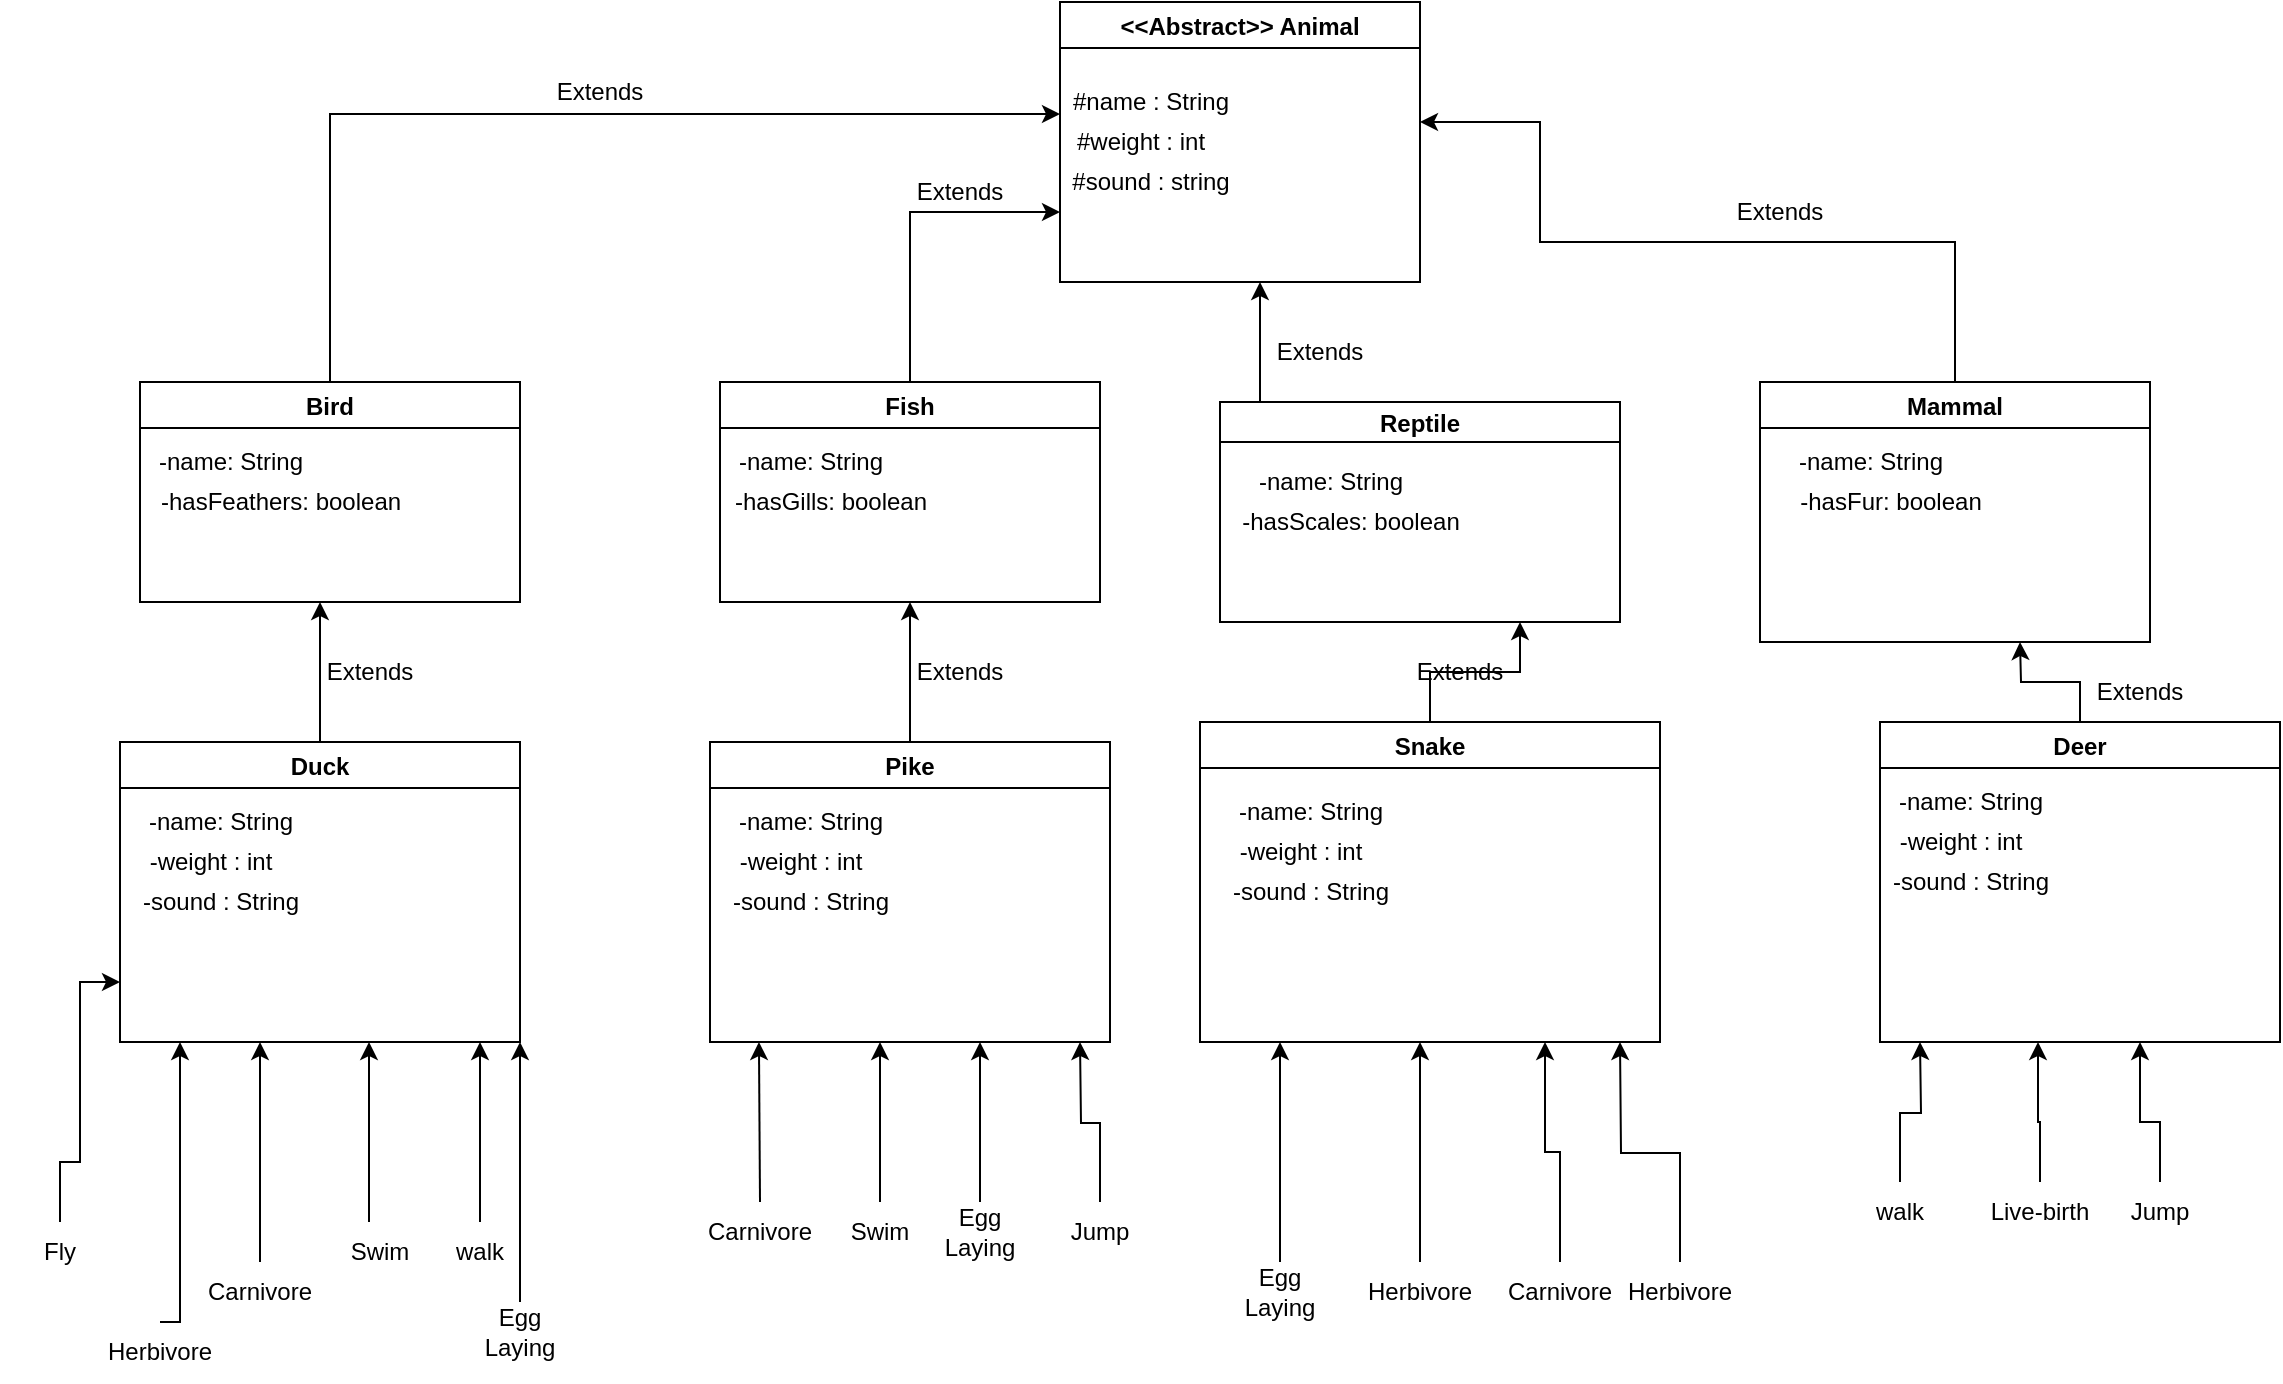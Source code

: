 <mxfile version="17.4.0" type="device"><diagram id="a1dGkQYtc3AlYq6H_Svx" name="Page-1"><mxGraphModel dx="2352" dy="794" grid="1" gridSize="10" guides="1" tooltips="1" connect="1" arrows="1" fold="1" page="1" pageScale="1" pageWidth="850" pageHeight="1100" math="0" shadow="0"><root><mxCell id="0"/><mxCell id="1" parent="0"/><mxCell id="JfvMlqr3uJA6zaf3Aqtd-28" value="&lt;&lt;Abstract&gt;&gt; Animal" style="swimlane;" vertex="1" parent="1"><mxGeometry x="150" y="10" width="180" height="140" as="geometry"/></mxCell><mxCell id="JfvMlqr3uJA6zaf3Aqtd-30" value="#name : String" style="text;html=1;align=center;verticalAlign=middle;resizable=0;points=[];autosize=1;strokeColor=none;fillColor=none;" vertex="1" parent="JfvMlqr3uJA6zaf3Aqtd-28"><mxGeometry y="40" width="90" height="20" as="geometry"/></mxCell><mxCell id="JfvMlqr3uJA6zaf3Aqtd-149" value="#weight : int" style="text;html=1;align=center;verticalAlign=middle;resizable=0;points=[];autosize=1;strokeColor=none;fillColor=none;" vertex="1" parent="JfvMlqr3uJA6zaf3Aqtd-28"><mxGeometry y="60" width="80" height="20" as="geometry"/></mxCell><mxCell id="JfvMlqr3uJA6zaf3Aqtd-150" value="#sound : string" style="text;html=1;align=center;verticalAlign=middle;resizable=0;points=[];autosize=1;strokeColor=none;fillColor=none;" vertex="1" parent="JfvMlqr3uJA6zaf3Aqtd-28"><mxGeometry y="80" width="90" height="20" as="geometry"/></mxCell><mxCell id="JfvMlqr3uJA6zaf3Aqtd-98" style="edgeStyle=orthogonalEdgeStyle;rounded=0;orthogonalLoop=1;jettySize=auto;html=1;exitX=0.5;exitY=0;exitDx=0;exitDy=0;" edge="1" parent="1" source="JfvMlqr3uJA6zaf3Aqtd-41"><mxGeometry relative="1" as="geometry"><mxPoint x="-220" y="310" as="targetPoint"/></mxGeometry></mxCell><mxCell id="JfvMlqr3uJA6zaf3Aqtd-41" value="Duck" style="swimlane;" vertex="1" parent="1"><mxGeometry x="-320" y="380" width="200" height="150" as="geometry"/></mxCell><mxCell id="JfvMlqr3uJA6zaf3Aqtd-162" value="-name: String" style="text;html=1;align=center;verticalAlign=middle;resizable=0;points=[];autosize=1;strokeColor=none;fillColor=none;" vertex="1" parent="JfvMlqr3uJA6zaf3Aqtd-41"><mxGeometry x="5" y="30" width="90" height="20" as="geometry"/></mxCell><mxCell id="JfvMlqr3uJA6zaf3Aqtd-168" value="-sound : String" style="text;html=1;align=center;verticalAlign=middle;resizable=0;points=[];autosize=1;strokeColor=none;fillColor=none;" vertex="1" parent="JfvMlqr3uJA6zaf3Aqtd-41"><mxGeometry x="5" y="70" width="90" height="20" as="geometry"/></mxCell><mxCell id="JfvMlqr3uJA6zaf3Aqtd-97" style="edgeStyle=orthogonalEdgeStyle;rounded=0;orthogonalLoop=1;jettySize=auto;html=1;exitX=0.5;exitY=0;exitDx=0;exitDy=0;entryX=0.5;entryY=1;entryDx=0;entryDy=0;" edge="1" parent="1" source="JfvMlqr3uJA6zaf3Aqtd-42" target="JfvMlqr3uJA6zaf3Aqtd-47"><mxGeometry relative="1" as="geometry"/></mxCell><mxCell id="JfvMlqr3uJA6zaf3Aqtd-42" value="Pike" style="swimlane;" vertex="1" parent="1"><mxGeometry x="-25" y="380" width="200" height="150" as="geometry"/></mxCell><mxCell id="JfvMlqr3uJA6zaf3Aqtd-163" value="-name: String" style="text;html=1;align=center;verticalAlign=middle;resizable=0;points=[];autosize=1;strokeColor=none;fillColor=none;" vertex="1" parent="JfvMlqr3uJA6zaf3Aqtd-42"><mxGeometry x="5" y="30" width="90" height="20" as="geometry"/></mxCell><mxCell id="JfvMlqr3uJA6zaf3Aqtd-171" value="-weight : int" style="text;html=1;align=center;verticalAlign=middle;resizable=0;points=[];autosize=1;strokeColor=none;fillColor=none;" vertex="1" parent="JfvMlqr3uJA6zaf3Aqtd-42"><mxGeometry x="5" y="50" width="80" height="20" as="geometry"/></mxCell><mxCell id="JfvMlqr3uJA6zaf3Aqtd-174" value="-sound : String" style="text;html=1;align=center;verticalAlign=middle;resizable=0;points=[];autosize=1;strokeColor=none;fillColor=none;" vertex="1" parent="JfvMlqr3uJA6zaf3Aqtd-42"><mxGeometry x="5" y="70" width="90" height="20" as="geometry"/></mxCell><mxCell id="JfvMlqr3uJA6zaf3Aqtd-185" style="edgeStyle=orthogonalEdgeStyle;rounded=0;orthogonalLoop=1;jettySize=auto;html=1;entryX=0.75;entryY=1;entryDx=0;entryDy=0;" edge="1" parent="1" source="JfvMlqr3uJA6zaf3Aqtd-45" target="JfvMlqr3uJA6zaf3Aqtd-49"><mxGeometry relative="1" as="geometry"/></mxCell><mxCell id="JfvMlqr3uJA6zaf3Aqtd-45" value="Snake" style="swimlane;" vertex="1" parent="1"><mxGeometry x="220" y="370" width="230" height="160" as="geometry"/></mxCell><mxCell id="JfvMlqr3uJA6zaf3Aqtd-164" value="-name: String" style="text;html=1;align=center;verticalAlign=middle;resizable=0;points=[];autosize=1;strokeColor=none;fillColor=none;" vertex="1" parent="JfvMlqr3uJA6zaf3Aqtd-45"><mxGeometry x="10" y="35" width="90" height="20" as="geometry"/></mxCell><mxCell id="JfvMlqr3uJA6zaf3Aqtd-172" value="-weight : int" style="text;html=1;align=center;verticalAlign=middle;resizable=0;points=[];autosize=1;strokeColor=none;fillColor=none;" vertex="1" parent="JfvMlqr3uJA6zaf3Aqtd-45"><mxGeometry x="10" y="55" width="80" height="20" as="geometry"/></mxCell><mxCell id="JfvMlqr3uJA6zaf3Aqtd-175" value="-sound : String" style="text;html=1;align=center;verticalAlign=middle;resizable=0;points=[];autosize=1;strokeColor=none;fillColor=none;" vertex="1" parent="JfvMlqr3uJA6zaf3Aqtd-45"><mxGeometry x="10" y="75" width="90" height="20" as="geometry"/></mxCell><mxCell id="JfvMlqr3uJA6zaf3Aqtd-83" style="edgeStyle=orthogonalEdgeStyle;rounded=0;orthogonalLoop=1;jettySize=auto;html=1;exitX=0.5;exitY=0;exitDx=0;exitDy=0;entryX=0;entryY=0.8;entryDx=0;entryDy=0;entryPerimeter=0;" edge="1" parent="1" source="JfvMlqr3uJA6zaf3Aqtd-46" target="JfvMlqr3uJA6zaf3Aqtd-30"><mxGeometry relative="1" as="geometry"/></mxCell><mxCell id="JfvMlqr3uJA6zaf3Aqtd-46" value="Bird" style="swimlane;" vertex="1" parent="1"><mxGeometry x="-310" y="200" width="190" height="110" as="geometry"/></mxCell><mxCell id="JfvMlqr3uJA6zaf3Aqtd-151" value="-name: String" style="text;html=1;align=center;verticalAlign=middle;resizable=0;points=[];autosize=1;strokeColor=none;fillColor=none;" vertex="1" parent="JfvMlqr3uJA6zaf3Aqtd-46"><mxGeometry y="30" width="90" height="20" as="geometry"/></mxCell><mxCell id="JfvMlqr3uJA6zaf3Aqtd-157" value="-hasFeathers: boolean" style="text;html=1;align=center;verticalAlign=middle;resizable=0;points=[];autosize=1;strokeColor=none;fillColor=none;" vertex="1" parent="JfvMlqr3uJA6zaf3Aqtd-46"><mxGeometry y="50" width="140" height="20" as="geometry"/></mxCell><mxCell id="JfvMlqr3uJA6zaf3Aqtd-84" style="edgeStyle=orthogonalEdgeStyle;rounded=0;orthogonalLoop=1;jettySize=auto;html=1;entryX=0;entryY=0.75;entryDx=0;entryDy=0;" edge="1" parent="1" source="JfvMlqr3uJA6zaf3Aqtd-47" target="JfvMlqr3uJA6zaf3Aqtd-28"><mxGeometry relative="1" as="geometry"/></mxCell><mxCell id="JfvMlqr3uJA6zaf3Aqtd-47" value="Fish" style="swimlane;" vertex="1" parent="1"><mxGeometry x="-20" y="200" width="190" height="110" as="geometry"/></mxCell><mxCell id="JfvMlqr3uJA6zaf3Aqtd-152" value="-name: String" style="text;html=1;align=center;verticalAlign=middle;resizable=0;points=[];autosize=1;strokeColor=none;fillColor=none;" vertex="1" parent="JfvMlqr3uJA6zaf3Aqtd-47"><mxGeometry y="30" width="90" height="20" as="geometry"/></mxCell><mxCell id="JfvMlqr3uJA6zaf3Aqtd-158" value="-hasGills: boolean" style="text;html=1;align=center;verticalAlign=middle;resizable=0;points=[];autosize=1;strokeColor=none;fillColor=none;" vertex="1" parent="JfvMlqr3uJA6zaf3Aqtd-47"><mxGeometry y="50" width="110" height="20" as="geometry"/></mxCell><mxCell id="JfvMlqr3uJA6zaf3Aqtd-187" style="edgeStyle=orthogonalEdgeStyle;rounded=0;orthogonalLoop=1;jettySize=auto;html=1;" edge="1" parent="1" source="JfvMlqr3uJA6zaf3Aqtd-48"><mxGeometry relative="1" as="geometry"><mxPoint x="330" y="70" as="targetPoint"/><Array as="points"><mxPoint x="598" y="130"/><mxPoint x="390" y="130"/><mxPoint x="390" y="70"/></Array></mxGeometry></mxCell><mxCell id="JfvMlqr3uJA6zaf3Aqtd-48" value="Mammal" style="swimlane;" vertex="1" parent="1"><mxGeometry x="500" y="200" width="195" height="130" as="geometry"/></mxCell><mxCell id="JfvMlqr3uJA6zaf3Aqtd-153" value="-name: String" style="text;html=1;align=center;verticalAlign=middle;resizable=0;points=[];autosize=1;strokeColor=none;fillColor=none;" vertex="1" parent="JfvMlqr3uJA6zaf3Aqtd-48"><mxGeometry x="10" y="30" width="90" height="20" as="geometry"/></mxCell><mxCell id="JfvMlqr3uJA6zaf3Aqtd-160" value="-hasFur: boolean" style="text;html=1;align=center;verticalAlign=middle;resizable=0;points=[];autosize=1;strokeColor=none;fillColor=none;" vertex="1" parent="JfvMlqr3uJA6zaf3Aqtd-48"><mxGeometry x="10" y="50" width="110" height="20" as="geometry"/></mxCell><mxCell id="JfvMlqr3uJA6zaf3Aqtd-77" value="" style="edgeStyle=segmentEdgeStyle;endArrow=classic;html=1;rounded=0;exitX=0.5;exitY=0;exitDx=0;exitDy=0;" edge="1" parent="1" source="JfvMlqr3uJA6zaf3Aqtd-78"><mxGeometry width="50" height="50" relative="1" as="geometry"><mxPoint x="-290" y="620" as="sourcePoint"/><mxPoint x="-290" y="530" as="targetPoint"/></mxGeometry></mxCell><mxCell id="JfvMlqr3uJA6zaf3Aqtd-78" value="Herbivore" style="text;html=1;strokeColor=none;fillColor=none;align=center;verticalAlign=middle;whiteSpace=wrap;rounded=0;" vertex="1" parent="1"><mxGeometry x="-330" y="670" width="60" height="30" as="geometry"/></mxCell><mxCell id="JfvMlqr3uJA6zaf3Aqtd-90" value="Extends" style="text;html=1;strokeColor=none;fillColor=none;align=center;verticalAlign=middle;whiteSpace=wrap;rounded=0;" vertex="1" parent="1"><mxGeometry x="-110" y="40" width="60" height="30" as="geometry"/></mxCell><mxCell id="JfvMlqr3uJA6zaf3Aqtd-91" value="Extends" style="text;html=1;strokeColor=none;fillColor=none;align=center;verticalAlign=middle;whiteSpace=wrap;rounded=0;" vertex="1" parent="1"><mxGeometry x="70" y="90" width="60" height="30" as="geometry"/></mxCell><mxCell id="JfvMlqr3uJA6zaf3Aqtd-92" value="Extends" style="text;html=1;strokeColor=none;fillColor=none;align=center;verticalAlign=middle;whiteSpace=wrap;rounded=0;" vertex="1" parent="1"><mxGeometry x="250" y="170" width="60" height="30" as="geometry"/></mxCell><mxCell id="JfvMlqr3uJA6zaf3Aqtd-93" value="Extends" style="text;html=1;strokeColor=none;fillColor=none;align=center;verticalAlign=middle;whiteSpace=wrap;rounded=0;" vertex="1" parent="1"><mxGeometry x="480" y="100" width="60" height="30" as="geometry"/></mxCell><mxCell id="JfvMlqr3uJA6zaf3Aqtd-103" value="Extends" style="text;html=1;strokeColor=none;fillColor=none;align=center;verticalAlign=middle;whiteSpace=wrap;rounded=0;" vertex="1" parent="1"><mxGeometry x="-225" y="330" width="60" height="30" as="geometry"/></mxCell><mxCell id="JfvMlqr3uJA6zaf3Aqtd-104" value="Extends" style="text;html=1;strokeColor=none;fillColor=none;align=center;verticalAlign=middle;whiteSpace=wrap;rounded=0;" vertex="1" parent="1"><mxGeometry x="70" y="330" width="60" height="30" as="geometry"/></mxCell><mxCell id="JfvMlqr3uJA6zaf3Aqtd-105" value="Extends" style="text;html=1;strokeColor=none;fillColor=none;align=center;verticalAlign=middle;whiteSpace=wrap;rounded=0;" vertex="1" parent="1"><mxGeometry x="320" y="330" width="60" height="30" as="geometry"/></mxCell><mxCell id="JfvMlqr3uJA6zaf3Aqtd-106" value="Extends" style="text;html=1;strokeColor=none;fillColor=none;align=center;verticalAlign=middle;whiteSpace=wrap;rounded=0;" vertex="1" parent="1"><mxGeometry x="660" y="340" width="60" height="30" as="geometry"/></mxCell><mxCell id="JfvMlqr3uJA6zaf3Aqtd-108" value="" style="edgeStyle=segmentEdgeStyle;endArrow=classic;html=1;rounded=0;exitX=0.5;exitY=0;exitDx=0;exitDy=0;" edge="1" parent="1" source="JfvMlqr3uJA6zaf3Aqtd-110"><mxGeometry width="50" height="50" relative="1" as="geometry"><mxPoint x="-250" y="620" as="sourcePoint"/><mxPoint x="-250" y="530" as="targetPoint"/></mxGeometry></mxCell><mxCell id="JfvMlqr3uJA6zaf3Aqtd-110" value="Carnivore" style="text;html=1;strokeColor=none;fillColor=none;align=center;verticalAlign=middle;whiteSpace=wrap;rounded=0;" vertex="1" parent="1"><mxGeometry x="-280" y="640" width="60" height="30" as="geometry"/></mxCell><mxCell id="JfvMlqr3uJA6zaf3Aqtd-112" value="" style="edgeStyle=segmentEdgeStyle;endArrow=classic;html=1;rounded=0;" edge="1" parent="1"><mxGeometry width="50" height="50" relative="1" as="geometry"><mxPoint x="-195.5" y="620" as="sourcePoint"/><mxPoint x="-195.5" y="530" as="targetPoint"/></mxGeometry></mxCell><mxCell id="JfvMlqr3uJA6zaf3Aqtd-114" value="Swim" style="text;html=1;strokeColor=none;fillColor=none;align=center;verticalAlign=middle;whiteSpace=wrap;rounded=0;" vertex="1" parent="1"><mxGeometry x="-220" y="620" width="60" height="30" as="geometry"/></mxCell><mxCell id="JfvMlqr3uJA6zaf3Aqtd-115" value="" style="edgeStyle=segmentEdgeStyle;endArrow=classic;html=1;rounded=0;" edge="1" parent="1"><mxGeometry width="50" height="50" relative="1" as="geometry"><mxPoint x="-140" y="620" as="sourcePoint"/><mxPoint x="-140" y="530" as="targetPoint"/><Array as="points"><mxPoint x="-139.5" y="570"/><mxPoint x="-139.5" y="570"/></Array></mxGeometry></mxCell><mxCell id="JfvMlqr3uJA6zaf3Aqtd-116" value="walk" style="text;html=1;strokeColor=none;fillColor=none;align=center;verticalAlign=middle;whiteSpace=wrap;rounded=0;" vertex="1" parent="1"><mxGeometry x="-170" y="620" width="60" height="30" as="geometry"/></mxCell><mxCell id="JfvMlqr3uJA6zaf3Aqtd-117" value="" style="edgeStyle=segmentEdgeStyle;endArrow=classic;html=1;rounded=0;" edge="1" parent="1"><mxGeometry width="50" height="50" relative="1" as="geometry"><mxPoint x="-350" y="620" as="sourcePoint"/><mxPoint x="-320" y="500" as="targetPoint"/><Array as="points"><mxPoint x="-350" y="590"/><mxPoint x="-340" y="590"/><mxPoint x="-340" y="500"/></Array></mxGeometry></mxCell><mxCell id="JfvMlqr3uJA6zaf3Aqtd-118" value="Fly" style="text;html=1;strokeColor=none;fillColor=none;align=center;verticalAlign=middle;whiteSpace=wrap;rounded=0;" vertex="1" parent="1"><mxGeometry x="-380" y="620" width="60" height="30" as="geometry"/></mxCell><mxCell id="JfvMlqr3uJA6zaf3Aqtd-121" style="edgeStyle=orthogonalEdgeStyle;rounded=0;orthogonalLoop=1;jettySize=auto;html=1;exitX=0.5;exitY=0;exitDx=0;exitDy=0;entryX=1;entryY=1;entryDx=0;entryDy=0;" edge="1" parent="1" source="JfvMlqr3uJA6zaf3Aqtd-120" target="JfvMlqr3uJA6zaf3Aqtd-41"><mxGeometry relative="1" as="geometry"/></mxCell><mxCell id="JfvMlqr3uJA6zaf3Aqtd-120" value="Egg Laying" style="text;html=1;strokeColor=none;fillColor=none;align=center;verticalAlign=middle;whiteSpace=wrap;rounded=0;" vertex="1" parent="1"><mxGeometry x="-150" y="660" width="60" height="30" as="geometry"/></mxCell><mxCell id="JfvMlqr3uJA6zaf3Aqtd-126" style="edgeStyle=orthogonalEdgeStyle;rounded=0;orthogonalLoop=1;jettySize=auto;html=1;exitX=0.5;exitY=0;exitDx=0;exitDy=0;" edge="1" parent="1" source="JfvMlqr3uJA6zaf3Aqtd-122"><mxGeometry relative="1" as="geometry"><mxPoint x="-0.529" y="530.0" as="targetPoint"/></mxGeometry></mxCell><mxCell id="JfvMlqr3uJA6zaf3Aqtd-122" value="Carnivore" style="text;html=1;strokeColor=none;fillColor=none;align=center;verticalAlign=middle;whiteSpace=wrap;rounded=0;" vertex="1" parent="1"><mxGeometry x="-30" y="610" width="60" height="30" as="geometry"/></mxCell><mxCell id="JfvMlqr3uJA6zaf3Aqtd-127" style="edgeStyle=orthogonalEdgeStyle;rounded=0;orthogonalLoop=1;jettySize=auto;html=1;" edge="1" parent="1" source="JfvMlqr3uJA6zaf3Aqtd-123"><mxGeometry relative="1" as="geometry"><mxPoint x="60" y="530.0" as="targetPoint"/></mxGeometry></mxCell><mxCell id="JfvMlqr3uJA6zaf3Aqtd-123" value="Swim" style="text;html=1;strokeColor=none;fillColor=none;align=center;verticalAlign=middle;whiteSpace=wrap;rounded=0;" vertex="1" parent="1"><mxGeometry x="30" y="610" width="60" height="30" as="geometry"/></mxCell><mxCell id="JfvMlqr3uJA6zaf3Aqtd-128" style="edgeStyle=orthogonalEdgeStyle;rounded=0;orthogonalLoop=1;jettySize=auto;html=1;" edge="1" parent="1" source="JfvMlqr3uJA6zaf3Aqtd-124"><mxGeometry relative="1" as="geometry"><mxPoint x="110" y="530.0" as="targetPoint"/></mxGeometry></mxCell><mxCell id="JfvMlqr3uJA6zaf3Aqtd-124" value="Egg Laying" style="text;html=1;strokeColor=none;fillColor=none;align=center;verticalAlign=middle;whiteSpace=wrap;rounded=0;" vertex="1" parent="1"><mxGeometry x="80" y="610" width="60" height="30" as="geometry"/></mxCell><mxCell id="JfvMlqr3uJA6zaf3Aqtd-129" style="edgeStyle=orthogonalEdgeStyle;rounded=0;orthogonalLoop=1;jettySize=auto;html=1;" edge="1" parent="1" source="JfvMlqr3uJA6zaf3Aqtd-125"><mxGeometry relative="1" as="geometry"><mxPoint x="160" y="530.0" as="targetPoint"/></mxGeometry></mxCell><mxCell id="JfvMlqr3uJA6zaf3Aqtd-125" value="Jump" style="text;html=1;strokeColor=none;fillColor=none;align=center;verticalAlign=middle;whiteSpace=wrap;rounded=0;" vertex="1" parent="1"><mxGeometry x="140" y="610" width="60" height="30" as="geometry"/></mxCell><mxCell id="JfvMlqr3uJA6zaf3Aqtd-134" style="edgeStyle=orthogonalEdgeStyle;rounded=0;orthogonalLoop=1;jettySize=auto;html=1;exitX=0.5;exitY=0;exitDx=0;exitDy=0;" edge="1" parent="1" source="JfvMlqr3uJA6zaf3Aqtd-130"><mxGeometry relative="1" as="geometry"><mxPoint x="430" y="530" as="targetPoint"/></mxGeometry></mxCell><mxCell id="JfvMlqr3uJA6zaf3Aqtd-130" value="Herbivore" style="text;html=1;strokeColor=none;fillColor=none;align=center;verticalAlign=middle;whiteSpace=wrap;rounded=0;" vertex="1" parent="1"><mxGeometry x="430" y="640" width="60" height="30" as="geometry"/></mxCell><mxCell id="JfvMlqr3uJA6zaf3Aqtd-135" style="edgeStyle=orthogonalEdgeStyle;rounded=0;orthogonalLoop=1;jettySize=auto;html=1;exitX=0.5;exitY=0;exitDx=0;exitDy=0;" edge="1" parent="1" source="JfvMlqr3uJA6zaf3Aqtd-131"><mxGeometry relative="1" as="geometry"><mxPoint x="580" y="530" as="targetPoint"/></mxGeometry></mxCell><mxCell id="JfvMlqr3uJA6zaf3Aqtd-131" value="walk" style="text;html=1;strokeColor=none;fillColor=none;align=center;verticalAlign=middle;whiteSpace=wrap;rounded=0;" vertex="1" parent="1"><mxGeometry x="540" y="600" width="60" height="30" as="geometry"/></mxCell><mxCell id="JfvMlqr3uJA6zaf3Aqtd-137" style="edgeStyle=orthogonalEdgeStyle;rounded=0;orthogonalLoop=1;jettySize=auto;html=1;exitX=0.5;exitY=0;exitDx=0;exitDy=0;" edge="1" parent="1" source="JfvMlqr3uJA6zaf3Aqtd-132"><mxGeometry relative="1" as="geometry"><mxPoint x="639" y="530" as="targetPoint"/><Array as="points"><mxPoint x="640" y="570"/></Array></mxGeometry></mxCell><mxCell id="JfvMlqr3uJA6zaf3Aqtd-132" value="Live-birth" style="text;html=1;strokeColor=none;fillColor=none;align=center;verticalAlign=middle;whiteSpace=wrap;rounded=0;" vertex="1" parent="1"><mxGeometry x="610" y="600" width="60" height="30" as="geometry"/></mxCell><mxCell id="JfvMlqr3uJA6zaf3Aqtd-138" style="edgeStyle=orthogonalEdgeStyle;rounded=0;orthogonalLoop=1;jettySize=auto;html=1;exitX=0.5;exitY=0;exitDx=0;exitDy=0;" edge="1" parent="1" source="JfvMlqr3uJA6zaf3Aqtd-133"><mxGeometry relative="1" as="geometry"><mxPoint x="690" y="530" as="targetPoint"/><Array as="points"><mxPoint x="700" y="570"/><mxPoint x="690" y="570"/></Array></mxGeometry></mxCell><mxCell id="JfvMlqr3uJA6zaf3Aqtd-133" value="Jump" style="text;html=1;strokeColor=none;fillColor=none;align=center;verticalAlign=middle;whiteSpace=wrap;rounded=0;" vertex="1" parent="1"><mxGeometry x="670" y="600" width="60" height="30" as="geometry"/></mxCell><mxCell id="JfvMlqr3uJA6zaf3Aqtd-143" style="edgeStyle=orthogonalEdgeStyle;rounded=0;orthogonalLoop=1;jettySize=auto;html=1;exitX=0.5;exitY=0;exitDx=0;exitDy=0;" edge="1" parent="1" source="JfvMlqr3uJA6zaf3Aqtd-139"><mxGeometry relative="1" as="geometry"><mxPoint x="260" y="530" as="targetPoint"/></mxGeometry></mxCell><mxCell id="JfvMlqr3uJA6zaf3Aqtd-139" value="Egg Laying" style="text;html=1;strokeColor=none;fillColor=none;align=center;verticalAlign=middle;whiteSpace=wrap;rounded=0;" vertex="1" parent="1"><mxGeometry x="230" y="640" width="60" height="30" as="geometry"/></mxCell><mxCell id="JfvMlqr3uJA6zaf3Aqtd-145" style="edgeStyle=orthogonalEdgeStyle;rounded=0;orthogonalLoop=1;jettySize=auto;html=1;exitX=0.5;exitY=0;exitDx=0;exitDy=0;" edge="1" parent="1" source="JfvMlqr3uJA6zaf3Aqtd-144"><mxGeometry relative="1" as="geometry"><mxPoint x="330" y="530" as="targetPoint"/></mxGeometry></mxCell><mxCell id="JfvMlqr3uJA6zaf3Aqtd-144" value="Herbivore" style="text;html=1;strokeColor=none;fillColor=none;align=center;verticalAlign=middle;whiteSpace=wrap;rounded=0;" vertex="1" parent="1"><mxGeometry x="300" y="640" width="60" height="30" as="geometry"/></mxCell><mxCell id="JfvMlqr3uJA6zaf3Aqtd-147" style="edgeStyle=orthogonalEdgeStyle;rounded=0;orthogonalLoop=1;jettySize=auto;html=1;entryX=0.75;entryY=1;entryDx=0;entryDy=0;" edge="1" parent="1" source="JfvMlqr3uJA6zaf3Aqtd-146" target="JfvMlqr3uJA6zaf3Aqtd-45"><mxGeometry relative="1" as="geometry"><mxPoint x="400" y="570" as="targetPoint"/></mxGeometry></mxCell><mxCell id="JfvMlqr3uJA6zaf3Aqtd-146" value="Carnivore" style="text;html=1;strokeColor=none;fillColor=none;align=center;verticalAlign=middle;whiteSpace=wrap;rounded=0;" vertex="1" parent="1"><mxGeometry x="370" y="640" width="60" height="30" as="geometry"/></mxCell><mxCell id="JfvMlqr3uJA6zaf3Aqtd-170" value="-weight : int" style="text;html=1;align=center;verticalAlign=middle;resizable=0;points=[];autosize=1;strokeColor=none;fillColor=none;" vertex="1" parent="1"><mxGeometry x="-315" y="430" width="80" height="20" as="geometry"/></mxCell><mxCell id="JfvMlqr3uJA6zaf3Aqtd-186" style="edgeStyle=orthogonalEdgeStyle;rounded=0;orthogonalLoop=1;jettySize=auto;html=1;" edge="1" parent="1" source="JfvMlqr3uJA6zaf3Aqtd-44"><mxGeometry relative="1" as="geometry"><mxPoint x="630" y="330" as="targetPoint"/></mxGeometry></mxCell><mxCell id="JfvMlqr3uJA6zaf3Aqtd-44" value="Deer" style="swimlane;" vertex="1" parent="1"><mxGeometry x="560" y="370" width="200" height="160" as="geometry"/></mxCell><mxCell id="JfvMlqr3uJA6zaf3Aqtd-165" value="-name: String" style="text;html=1;align=center;verticalAlign=middle;resizable=0;points=[];autosize=1;strokeColor=none;fillColor=none;" vertex="1" parent="JfvMlqr3uJA6zaf3Aqtd-44"><mxGeometry y="30" width="90" height="20" as="geometry"/></mxCell><mxCell id="JfvMlqr3uJA6zaf3Aqtd-173" value="-weight : int" style="text;html=1;align=center;verticalAlign=middle;resizable=0;points=[];autosize=1;strokeColor=none;fillColor=none;" vertex="1" parent="JfvMlqr3uJA6zaf3Aqtd-44"><mxGeometry y="50" width="80" height="20" as="geometry"/></mxCell><mxCell id="JfvMlqr3uJA6zaf3Aqtd-176" value="-sound : String" style="text;html=1;align=center;verticalAlign=middle;resizable=0;points=[];autosize=1;strokeColor=none;fillColor=none;" vertex="1" parent="JfvMlqr3uJA6zaf3Aqtd-44"><mxGeometry y="70" width="90" height="20" as="geometry"/></mxCell><mxCell id="JfvMlqr3uJA6zaf3Aqtd-49" value="Reptile" style="swimlane;startSize=20;" vertex="1" parent="1"><mxGeometry x="230" y="210" width="200" height="110" as="geometry"/></mxCell><mxCell id="JfvMlqr3uJA6zaf3Aqtd-154" value="-name: String" style="text;html=1;align=center;verticalAlign=middle;resizable=0;points=[];autosize=1;strokeColor=none;fillColor=none;" vertex="1" parent="JfvMlqr3uJA6zaf3Aqtd-49"><mxGeometry x="10" y="30" width="90" height="20" as="geometry"/></mxCell><mxCell id="JfvMlqr3uJA6zaf3Aqtd-161" value="-hasScales: boolean" style="text;html=1;align=center;verticalAlign=middle;resizable=0;points=[];autosize=1;strokeColor=none;fillColor=none;" vertex="1" parent="JfvMlqr3uJA6zaf3Aqtd-49"><mxGeometry x="5" y="50" width="120" height="20" as="geometry"/></mxCell><mxCell id="JfvMlqr3uJA6zaf3Aqtd-180" value="" style="edgeStyle=segmentEdgeStyle;endArrow=classic;html=1;rounded=0;" edge="1" parent="1" source="JfvMlqr3uJA6zaf3Aqtd-49"><mxGeometry width="50" height="50" relative="1" as="geometry"><mxPoint x="250" y="200" as="sourcePoint"/><mxPoint x="250" y="150" as="targetPoint"/></mxGeometry></mxCell></root></mxGraphModel></diagram></mxfile>